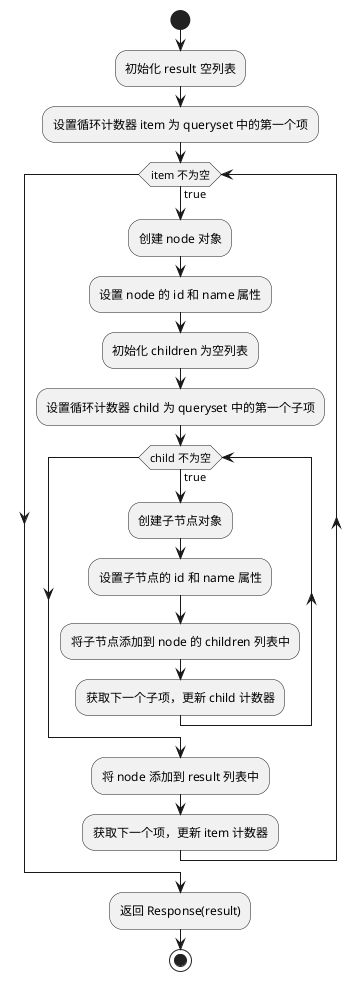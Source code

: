 @startuml

start
:初始化 result 空列表;
:设置循环计数器 item 为 queryset 中的第一个项;
while (item 不为空) is (true)
  :创建 node 对象;
  :设置 node 的 id 和 name 属性;
  :初始化 children 为空列表;
  :设置循环计数器 child 为 queryset 中的第一个子项;
  while (child 不为空) is (true)
    :创建子节点对象;
    :设置子节点的 id 和 name 属性;
    :将子节点添加到 node 的 children 列表中;
    :获取下一个子项，更新 child 计数器;
  endwhile
  :将 node 添加到 result 列表中;
  :获取下一个项，更新 item 计数器;
endwhile
:返回 Response(result);
stop

@enduml

